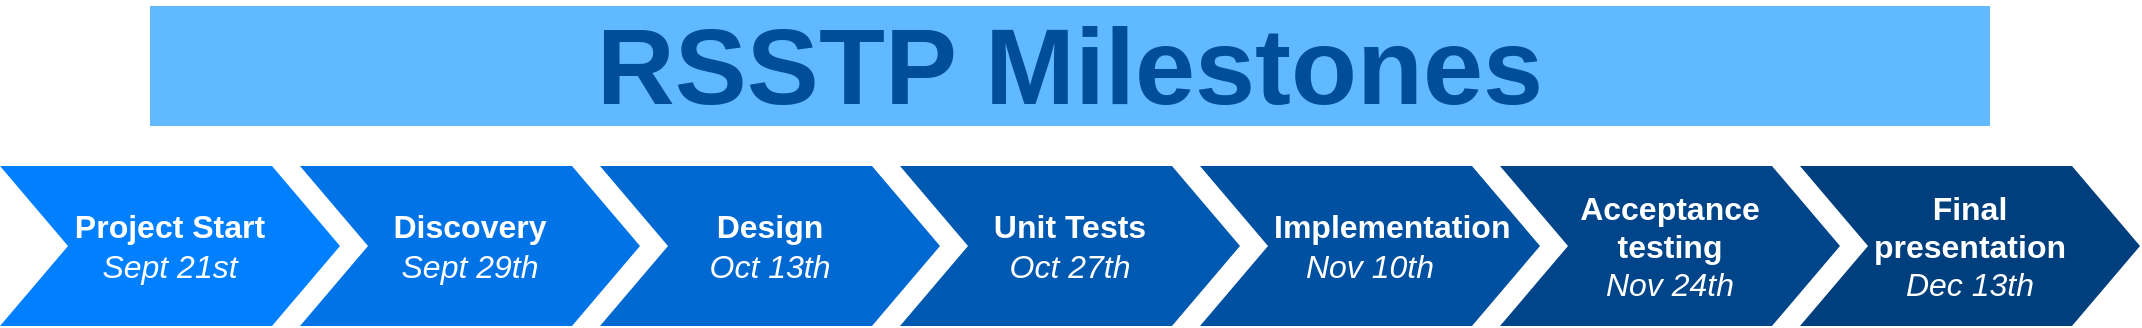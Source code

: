 <mxfile version="20.5.1" type="device"><diagram name="Page-1" id="d9b1e647-80fa-b4a2-5024-87a742678bcc"><mxGraphModel dx="2522" dy="762" grid="1" gridSize="10" guides="1" tooltips="1" connect="1" arrows="1" fold="1" page="1" pageScale="1" pageWidth="1100" pageHeight="850" background="none" math="0" shadow="0"><root><mxCell id="0"/><mxCell id="1" parent="0"/><mxCell id="57fe6abec08f04cb-1" value="Discovery&lt;br&gt;&lt;span style=&quot;font-weight: 400;&quot;&gt;&lt;i&gt;Sept 29th&lt;/i&gt;&lt;/span&gt;" style="shape=step;whiteSpace=wrap;html=1;fontSize=16;fillColor=#0073E6;fontColor=#FFFFFF;strokeColor=none;fontStyle=1" parent="1" vertex="1"><mxGeometry x="90" y="180" width="170" height="80" as="geometry"/></mxCell><mxCell id="57fe6abec08f04cb-2" value="Design&lt;br&gt;&lt;span style=&quot;font-weight: normal;&quot;&gt;&lt;i&gt;Oct 13th&lt;/i&gt;&lt;/span&gt;" style="shape=step;whiteSpace=wrap;html=1;fontSize=16;fillColor=#0069D1;fontColor=#FFFFFF;strokeColor=none;fontStyle=1" parent="1" vertex="1"><mxGeometry x="240" y="180" width="170" height="80" as="geometry"/></mxCell><mxCell id="57fe6abec08f04cb-3" value="Unit Tests&lt;br&gt;&lt;span style=&quot;font-weight: normal;&quot;&gt;&lt;i&gt;Oct 27th&lt;/i&gt;&lt;/span&gt;" style="shape=step;whiteSpace=wrap;html=1;fontSize=16;fillColor=#0059B0;fontColor=#FFFFFF;strokeColor=none;fontStyle=1" parent="1" vertex="1"><mxGeometry x="390" y="180" width="170" height="80" as="geometry"/></mxCell><mxCell id="57fe6abec08f04cb-4" value="&amp;nbsp; &amp;nbsp; &amp;nbsp;Implementation&lt;br&gt;&lt;span style=&quot;font-weight: 400;&quot;&gt;&lt;i&gt;Nov 10th&lt;/i&gt;&lt;/span&gt;" style="shape=step;whiteSpace=wrap;html=1;fontSize=16;fillColor=#0050A1;fontColor=#FFFFFF;strokeColor=none;fontStyle=1" parent="1" vertex="1"><mxGeometry x="540" y="180" width="170" height="80" as="geometry"/></mxCell><mxCell id="57fe6abec08f04cb-5" value="Acceptance&lt;br style=&quot;font-size: 16px;&quot;&gt;testing&lt;br&gt;&lt;span style=&quot;font-weight: 400;&quot;&gt;&lt;i&gt;Nov 24th&lt;/i&gt;&lt;/span&gt;" style="shape=step;whiteSpace=wrap;html=1;fontSize=16;fillColor=#00458A;fontColor=#FFFFFF;strokeColor=none;fontStyle=1" parent="1" vertex="1"><mxGeometry x="690" y="180" width="170" height="80" as="geometry"/></mxCell><mxCell id="57fe6abec08f04cb-6" value="Final&lt;br style=&quot;font-size: 16px;&quot;&gt;presentation&lt;br&gt;&lt;span style=&quot;font-weight: 400;&quot;&gt;&lt;i&gt;Dec 13th&lt;/i&gt;&lt;/span&gt;" style="shape=step;whiteSpace=wrap;html=1;fontSize=16;fillColor=#003F7D;fontColor=#FFFFFF;strokeColor=none;fontStyle=1" parent="1" vertex="1"><mxGeometry x="840" y="180" width="170" height="80" as="geometry"/></mxCell><mxCell id="57fe6abec08f04cb-7" value="RSSTP Milestones" style="text;html=1;strokeColor=none;fillColor=#61BAFF;align=center;verticalAlign=middle;whiteSpace=wrap;fontSize=54;fontStyle=1;fontColor=#004D99;" parent="1" vertex="1"><mxGeometry x="15" y="100" width="920" height="60" as="geometry"/></mxCell><mxCell id="e2yrGLvOgqB2Dmjx7YKS-5" value="Project Start&lt;br&gt;&lt;span style=&quot;font-weight: normal;&quot;&gt;&lt;i&gt;Sept 21st&lt;/i&gt;&lt;/span&gt;" style="shape=step;whiteSpace=wrap;html=1;fontSize=16;fillColor=#0080FF;fontColor=#FFFFFF;strokeColor=none;fontStyle=1" parent="1" vertex="1"><mxGeometry x="-60" y="180" width="170" height="80" as="geometry"/></mxCell></root></mxGraphModel></diagram></mxfile>